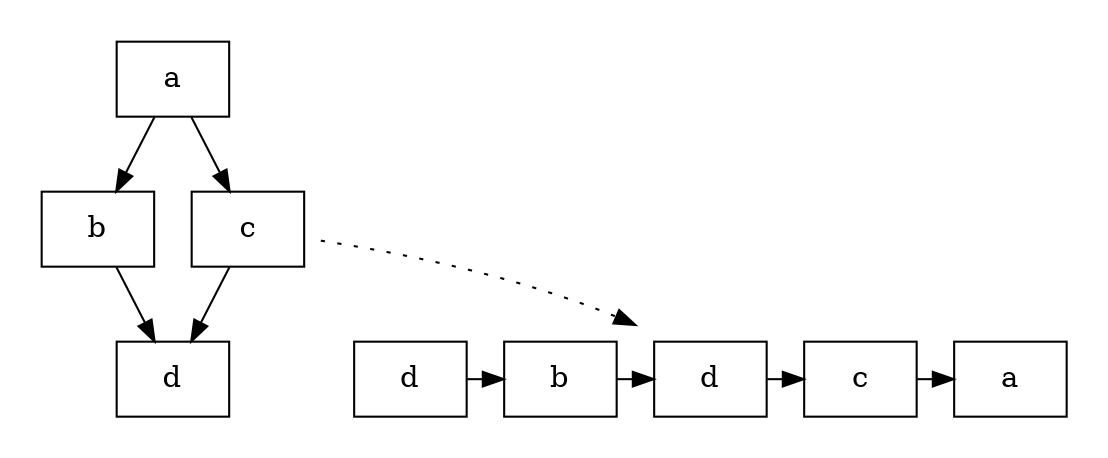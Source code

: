 digraph G {
   graph [rankdir = TD];
   node[ shape=box];

   compound=true;
   subgraph cluster0
   {
      style=invis
      {  rank="same"; a }
      {  rank="same"; b, c }
      {  rank="same"; d }

      a -> b
      a -> c

      b -> d
      c -> d
   }
   subgraph cluster1
   {
      style=invis
      {  rank="same"; av, bv, cv, dv1, dv2 }

      av [ label="a" ]
      bv [ label="b" ]
      cv [ label="c" ]
      dv1 [ label="d" ]
      dv2 [ label="d" ]

      dv1 -> bv -> dv2 -> cv -> av;
   }

   c -> dv2 [ltail=cluster0,lhead=cluster1,style="dotted"];
}

